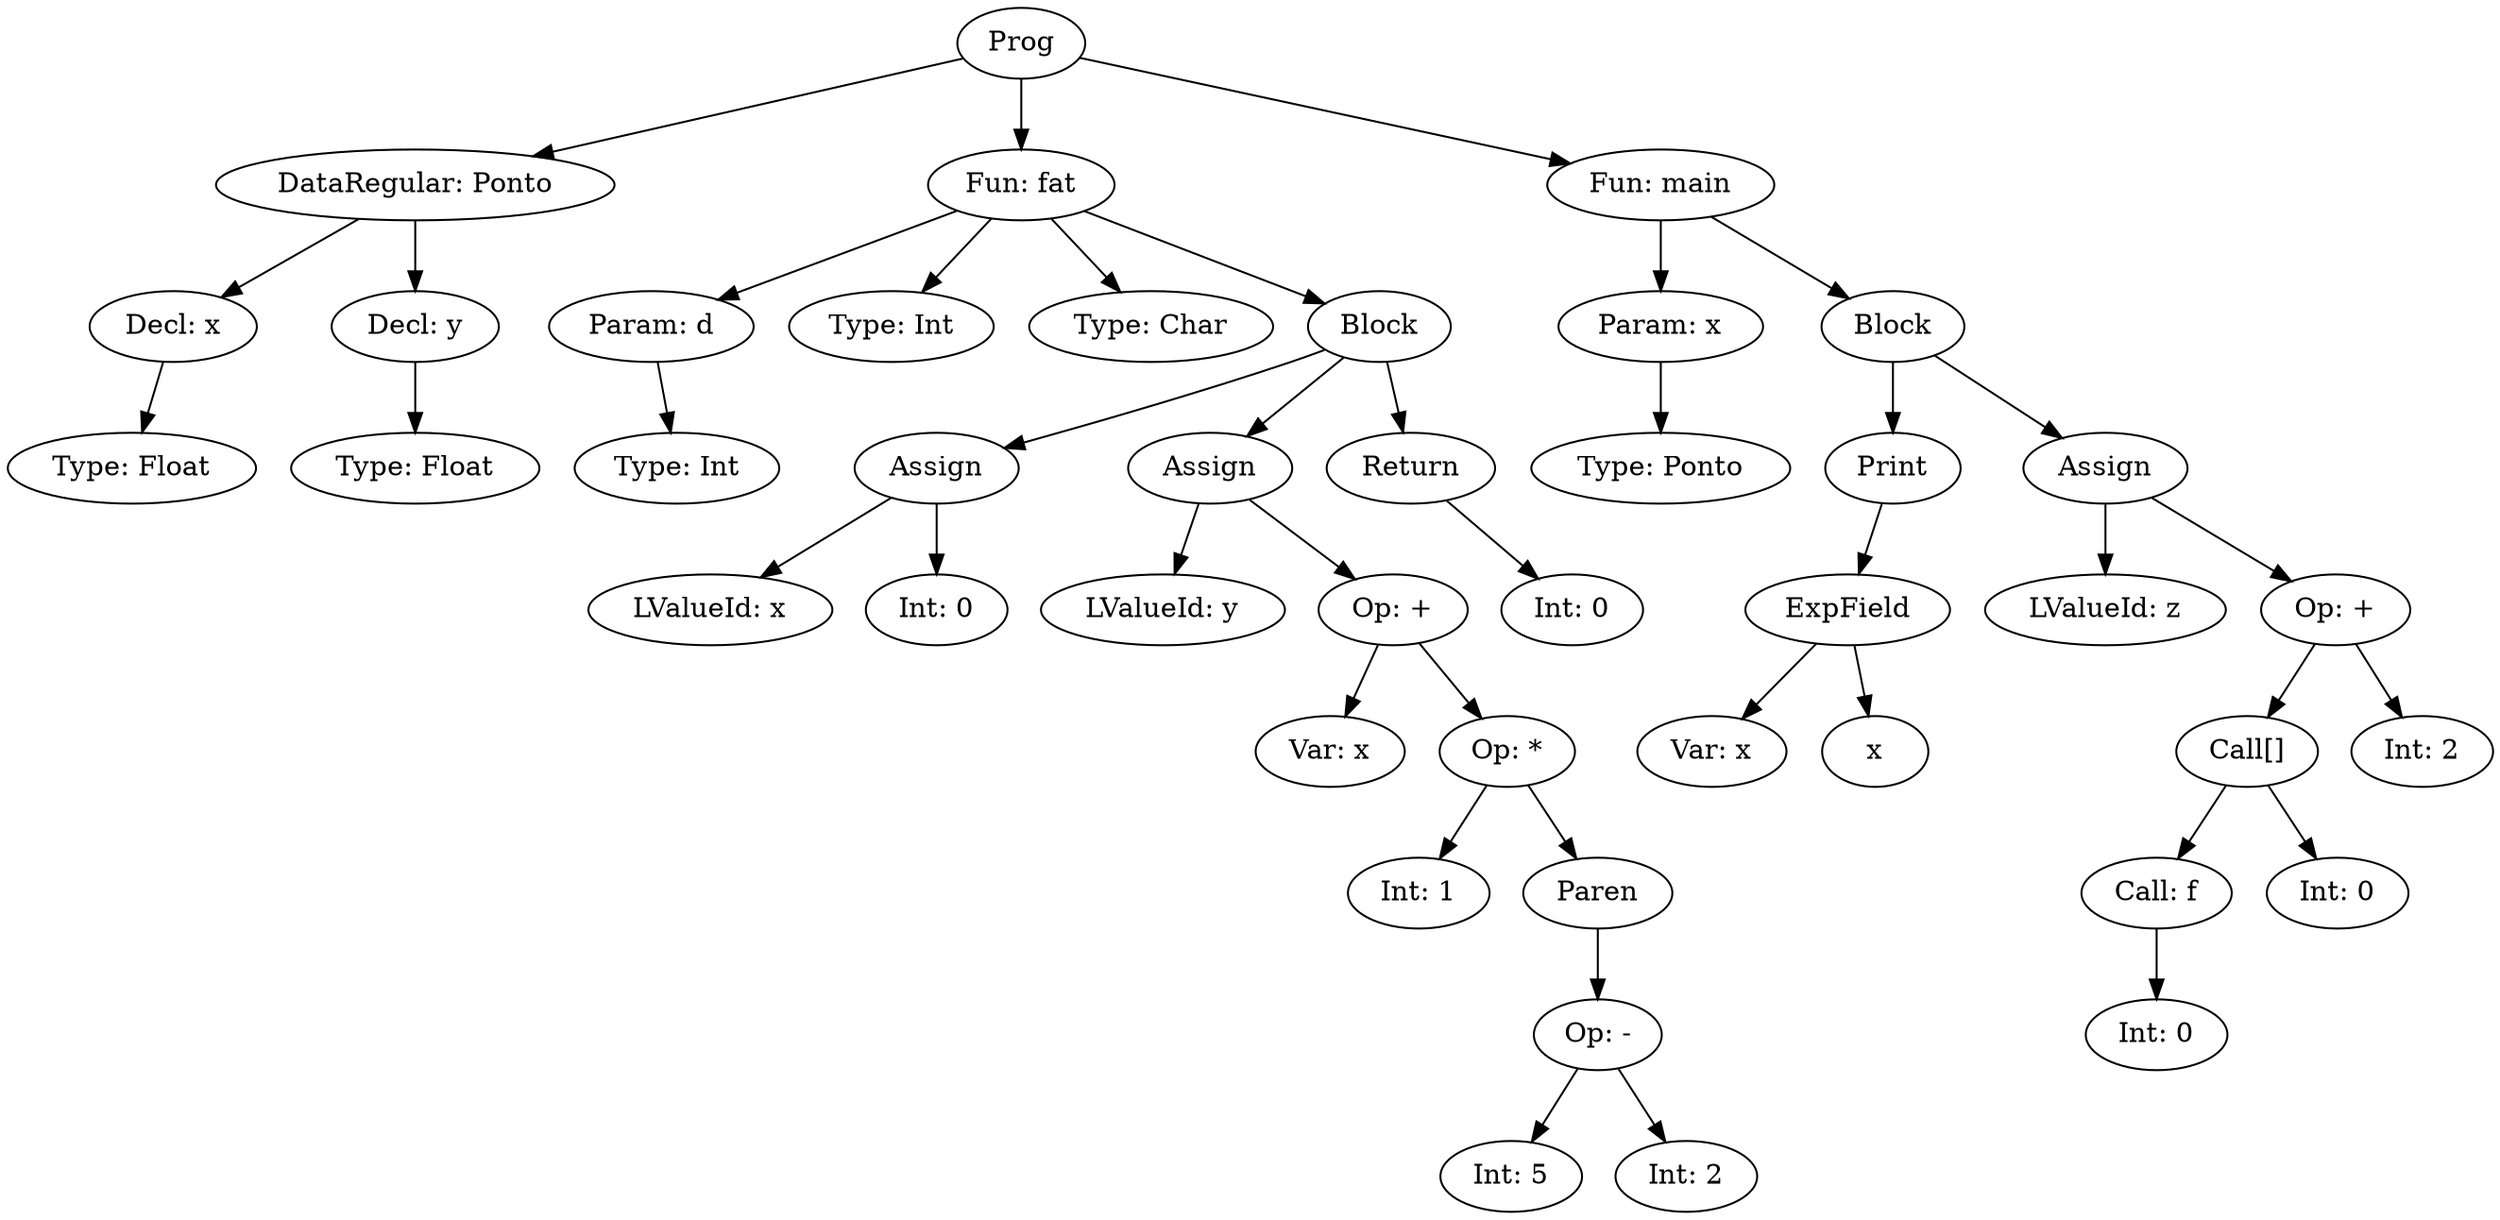 digraph AST {
"Prog1018081122" [label="Prog"];
"DataRegular1744347043" [label="DataRegular: Ponto"];
"Prog1018081122" -> "DataRegular1744347043";
"Decl1254526270" [label="Decl: x"];
"DataRegular1744347043" -> "Decl1254526270";
"Type662441761" [label="Type: Float"];
"Decl1254526270" -> "Type662441761";
"Decl1618212626" [label="Decl: y"];
"DataRegular1744347043" -> "Decl1618212626";
"Type1129670968" [label="Type: Float"];
"Decl1618212626" -> "Type1129670968";
"Fun1023714065" [label="Fun: fat"];
"Prog1018081122" -> "Fun1023714065";
"Param2051450519" [label="Param: d"];
"Fun1023714065" -> "Param2051450519";
"Type99747242" [label="Type: Int"];
"Param2051450519" -> "Type99747242";
"Type1837543557" [label="Type: Int"];
"Fun1023714065" -> "Type1837543557";
"Type1971489295" [label="Type: Char"];
"Fun1023714065" -> "Type1971489295";
"CmdBlock985655350" [label="Block"];
"Fun1023714065" -> "CmdBlock985655350";
"CmdAssign804611486" [label="Assign"];
"CmdBlock985655350" -> "CmdAssign804611486";
"LValueId2008017533" [label="LValueId: x"];
"CmdAssign804611486" -> "LValueId2008017533";
"ExpInt370988149" [label="Int: 0"];
"CmdAssign804611486" -> "ExpInt370988149";
"CmdAssign668849042" [label="Assign"];
"CmdBlock985655350" -> "CmdAssign668849042";
"LValueId434176574" [label="LValueId: y"];
"CmdAssign668849042" -> "LValueId434176574";
"ExpBinOp2096057945" [label="Op: +"];
"CmdAssign668849042" -> "ExpBinOp2096057945";
"ExpVar1689843956" [label="Var: x"];
"ExpBinOp2096057945" -> "ExpVar1689843956";
"ExpBinOp766572210" [label="Op: *"];
"ExpBinOp2096057945" -> "ExpBinOp766572210";
"ExpInt1020391880" [label="Int: 1"];
"ExpBinOp766572210" -> "ExpInt1020391880";
"ExpParen977993101" [label="Paren"];
"ExpBinOp766572210" -> "ExpParen977993101";
"ExpBinOp429313384" [label="Op: -"];
"ExpParen977993101" -> "ExpBinOp429313384";
"ExpInt859417998" [label="Int: 5"];
"ExpBinOp429313384" -> "ExpInt859417998";
"ExpInt5592464" [label="Int: 2"];
"ExpBinOp429313384" -> "ExpInt5592464";
"CmdReturn1830712962" [label="Return"];
"CmdBlock985655350" -> "CmdReturn1830712962";
"ExpInt1112280004" [label="Int: 0"];
"CmdReturn1830712962" -> "ExpInt1112280004";
"Fun1013423070" [label="Fun: main"];
"Prog1018081122" -> "Fun1013423070";
"Param380936215" [label="Param: x"];
"Fun1013423070" -> "Param380936215";
"Type142638629" [label="Type: Ponto"];
"Param380936215" -> "Type142638629";
"CmdBlock707806938" [label="Block"];
"Fun1013423070" -> "CmdBlock707806938";
"CmdPrint705265961" [label="Print"];
"CmdBlock707806938" -> "CmdPrint705265961";
node0 [label="ExpField"];
CmdPrint705265961 -> node0;
"ExpVar428746855" [label="Var: x"];
"node0" -> "ExpVar428746855";
node1 [label="x"];
node0 -> node1;
"CmdAssign317983781" [label="Assign"];
"CmdBlock707806938" -> "CmdAssign317983781";
"LValueId987405879" [label="LValueId: z"];
"CmdAssign317983781" -> "LValueId987405879";
"ExpBinOp1555845260" [label="Op: +"];
"CmdAssign317983781" -> "ExpBinOp1555845260";
"ExpCallIndexed874088044" [label="Call[]"];
"ExpBinOp1555845260" -> "ExpCallIndexed874088044";
"ExpCall104739310" [label="Call: f"];
"ExpCallIndexed874088044" -> "ExpCall104739310";
"ExpInt1761291320" [label="Int: 0"];
"ExpCall104739310" -> "ExpInt1761291320";
"ExpInt1451043227" [label="Int: 0"];
"ExpCallIndexed874088044" -> "ExpInt1451043227";
"ExpInt783286238" [label="Int: 2"];
"ExpBinOp1555845260" -> "ExpInt783286238";
}
